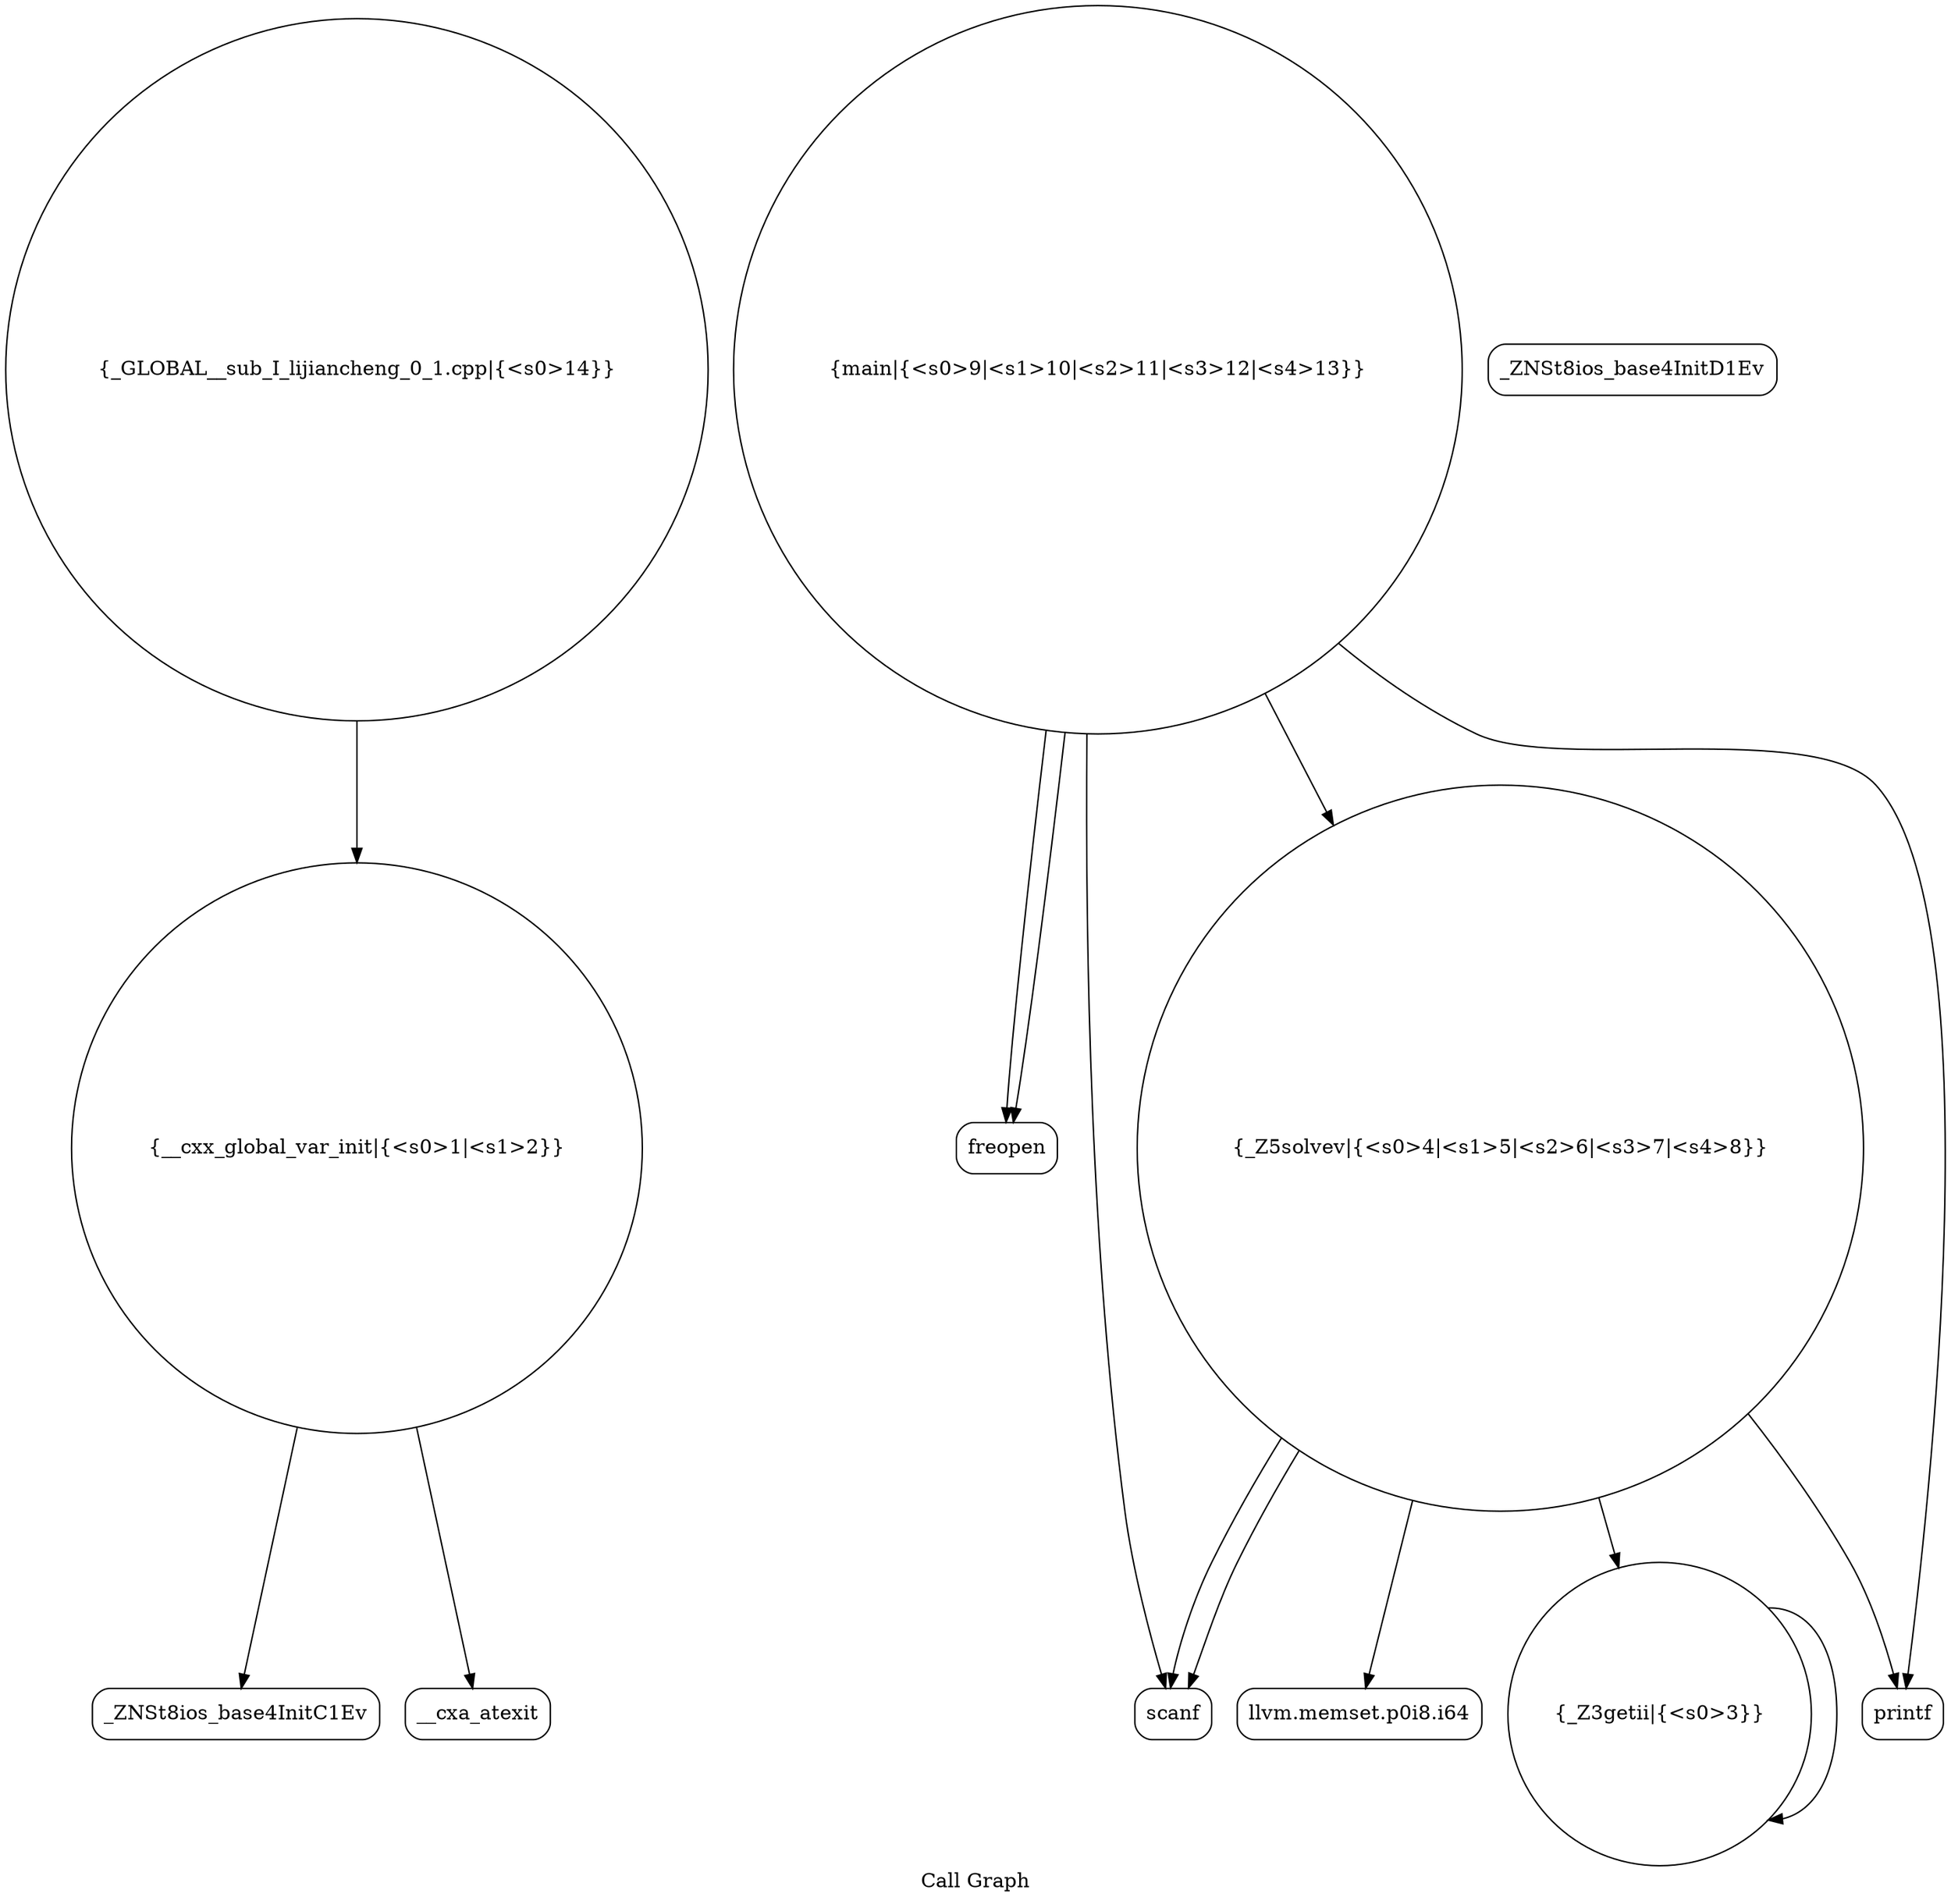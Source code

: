 digraph "Call Graph" {
	label="Call Graph";

	Node0x5585e23b2e60 [shape=record,shape=circle,label="{__cxx_global_var_init|{<s0>1|<s1>2}}"];
	Node0x5585e23b2e60:s0 -> Node0x5585e23b32f0[color=black];
	Node0x5585e23b2e60:s1 -> Node0x5585e23b33f0[color=black];
	Node0x5585e23b35f0 [shape=record,shape=Mrecord,label="{llvm.memset.p0i8.i64}"];
	Node0x5585e23b3370 [shape=record,shape=Mrecord,label="{_ZNSt8ios_base4InitD1Ev}"];
	Node0x5585e23b36f0 [shape=record,shape=circle,label="{main|{<s0>9|<s1>10|<s2>11|<s3>12|<s4>13}}"];
	Node0x5585e23b36f0:s0 -> Node0x5585e23b3770[color=black];
	Node0x5585e23b36f0:s1 -> Node0x5585e23b3770[color=black];
	Node0x5585e23b36f0:s2 -> Node0x5585e23b3570[color=black];
	Node0x5585e23b36f0:s3 -> Node0x5585e23b3670[color=black];
	Node0x5585e23b36f0:s4 -> Node0x5585e23b34f0[color=black];
	Node0x5585e23b3470 [shape=record,shape=circle,label="{_Z3getii|{<s0>3}}"];
	Node0x5585e23b3470:s0 -> Node0x5585e23b3470[color=black];
	Node0x5585e23b37f0 [shape=record,shape=circle,label="{_GLOBAL__sub_I_lijiancheng_0_1.cpp|{<s0>14}}"];
	Node0x5585e23b37f0:s0 -> Node0x5585e23b2e60[color=black];
	Node0x5585e23b3570 [shape=record,shape=Mrecord,label="{scanf}"];
	Node0x5585e23b32f0 [shape=record,shape=Mrecord,label="{_ZNSt8ios_base4InitC1Ev}"];
	Node0x5585e23b3670 [shape=record,shape=Mrecord,label="{printf}"];
	Node0x5585e23b33f0 [shape=record,shape=Mrecord,label="{__cxa_atexit}"];
	Node0x5585e23b3770 [shape=record,shape=Mrecord,label="{freopen}"];
	Node0x5585e23b34f0 [shape=record,shape=circle,label="{_Z5solvev|{<s0>4|<s1>5|<s2>6|<s3>7|<s4>8}}"];
	Node0x5585e23b34f0:s0 -> Node0x5585e23b3570[color=black];
	Node0x5585e23b34f0:s1 -> Node0x5585e23b3570[color=black];
	Node0x5585e23b34f0:s2 -> Node0x5585e23b35f0[color=black];
	Node0x5585e23b34f0:s3 -> Node0x5585e23b3470[color=black];
	Node0x5585e23b34f0:s4 -> Node0x5585e23b3670[color=black];
}
